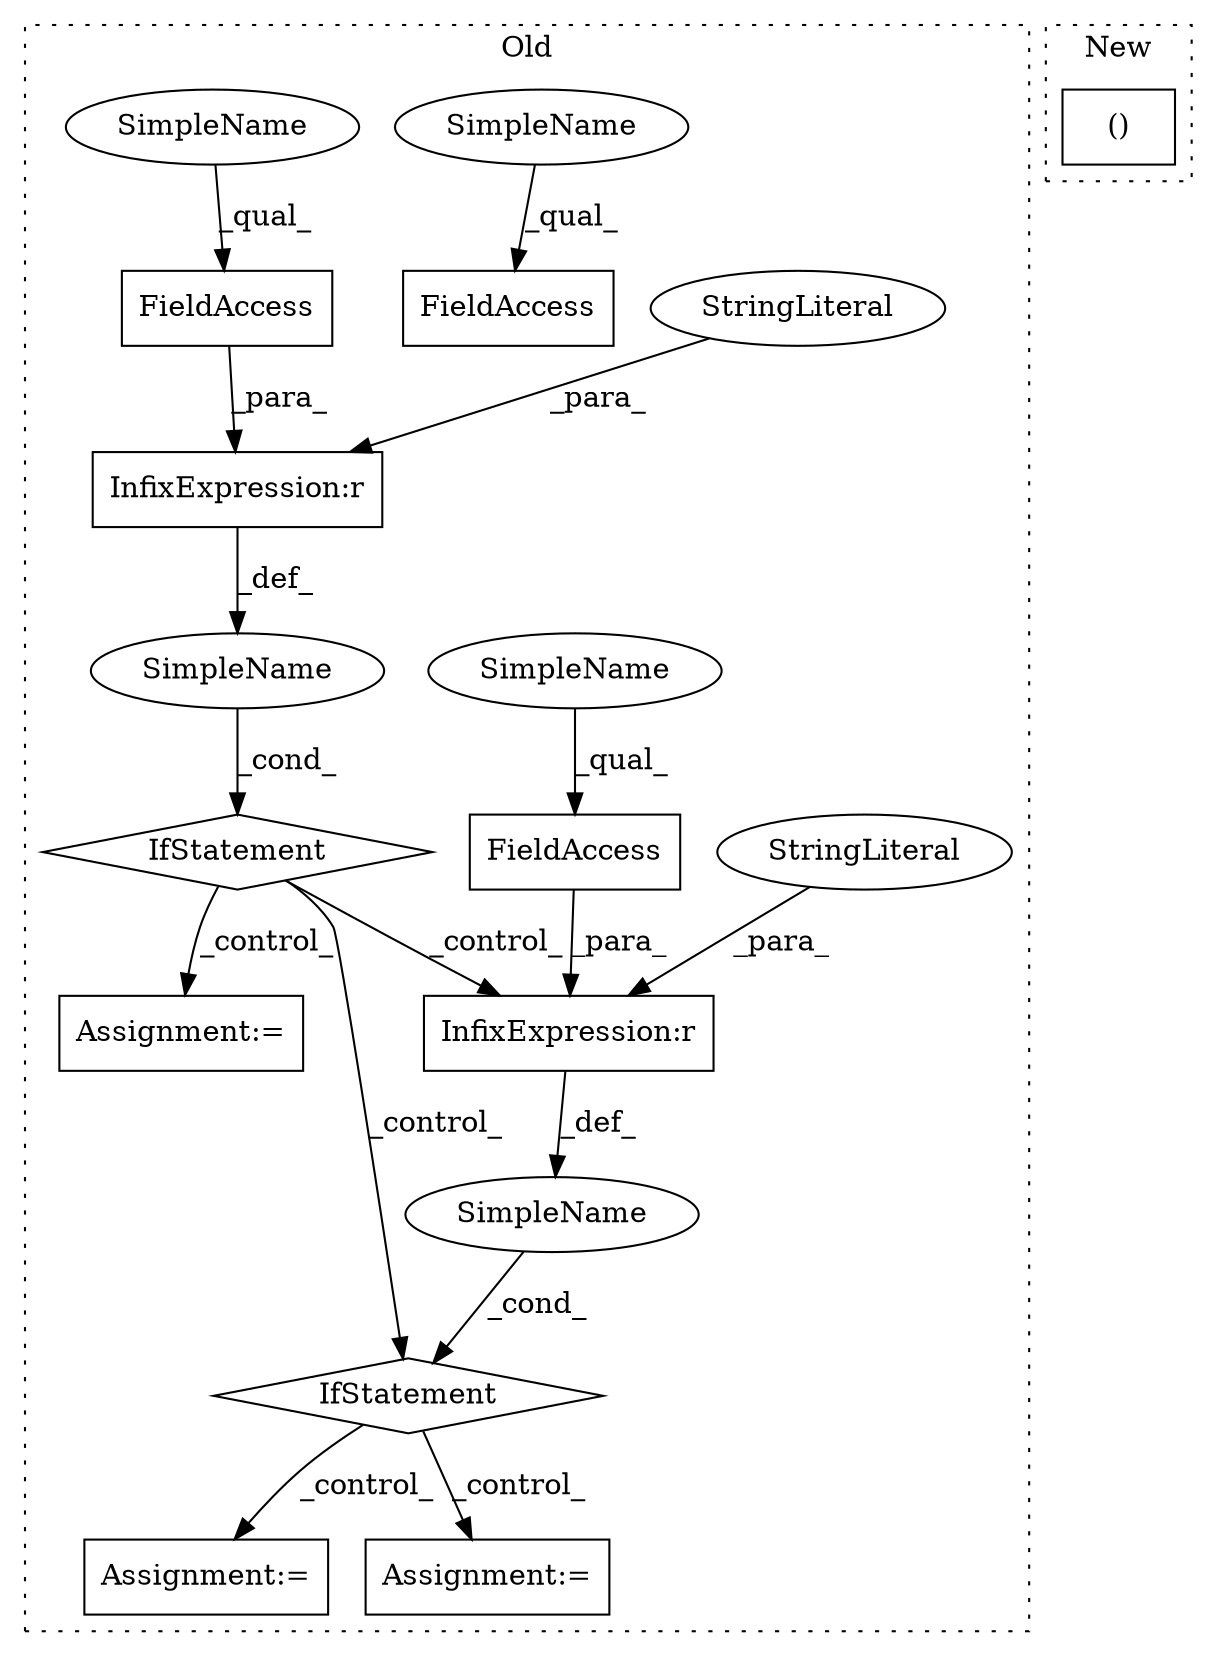 digraph G {
subgraph cluster0 {
1 [label="IfStatement" a="25" s="7776,7804" l="4,2" shape="diamond"];
3 [label="InfixExpression:r" a="27" s="7794" l="4" shape="box"];
4 [label="Assignment:=" a="7" s="8050" l="1" shape="box"];
5 [label="SimpleName" a="42" s="" l="" shape="ellipse"];
6 [label="Assignment:=" a="7" s="7895" l="2" shape="box"];
7 [label="FieldAccess" a="22" s="7780" l="14" shape="box"];
8 [label="IfStatement" a="25" s="7943,7972" l="4,2" shape="diamond"];
9 [label="SimpleName" a="42" s="" l="" shape="ellipse"];
10 [label="InfixExpression:r" a="27" s="7961" l="4" shape="box"];
11 [label="FieldAccess" a="22" s="7947" l="14" shape="box"];
12 [label="Assignment:=" a="7" s="7995" l="1" shape="box"];
13 [label="FieldAccess" a="22" s="7852" l="9" shape="box"];
14 [label="StringLiteral" a="45" s="7965" l="7" shape="ellipse"];
15 [label="StringLiteral" a="45" s="7798" l="6" shape="ellipse"];
16 [label="SimpleName" a="42" s="7852" l="5" shape="ellipse"];
17 [label="SimpleName" a="42" s="7947" l="4" shape="ellipse"];
18 [label="SimpleName" a="42" s="7780" l="4" shape="ellipse"];
label = "Old";
style="dotted";
}
subgraph cluster1 {
2 [label="()" a="106" s="7477" l="23" shape="box"];
label = "New";
style="dotted";
}
1 -> 6 [label="_control_"];
1 -> 10 [label="_control_"];
1 -> 8 [label="_control_"];
3 -> 5 [label="_def_"];
5 -> 1 [label="_cond_"];
7 -> 3 [label="_para_"];
8 -> 12 [label="_control_"];
8 -> 4 [label="_control_"];
9 -> 8 [label="_cond_"];
10 -> 9 [label="_def_"];
11 -> 10 [label="_para_"];
14 -> 10 [label="_para_"];
15 -> 3 [label="_para_"];
16 -> 13 [label="_qual_"];
17 -> 11 [label="_qual_"];
18 -> 7 [label="_qual_"];
}